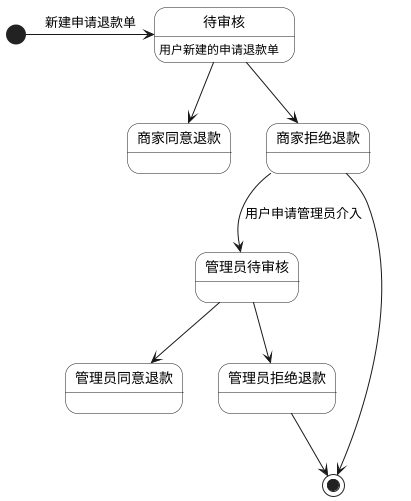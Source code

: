 @startuml

state 待审核 #white
待审核 : 用户新建的申请退款单
state 商家同意退款 #white
state 商家拒绝退款 #white
state 管理员待审核 #white
state 管理员同意退款 #white
state 管理员拒绝退款 #white

[*] -> 待审核: 新建申请退款单
待审核 --> 商家同意退款
待审核 --> 商家拒绝退款
商家拒绝退款 --> 管理员待审核: 用户申请管理员介入
管理员待审核 --> 管理员同意退款
管理员待审核 --> 管理员拒绝退款
商家拒绝退款 --> [*]
管理员拒绝退款 --> [*]

@enduml
